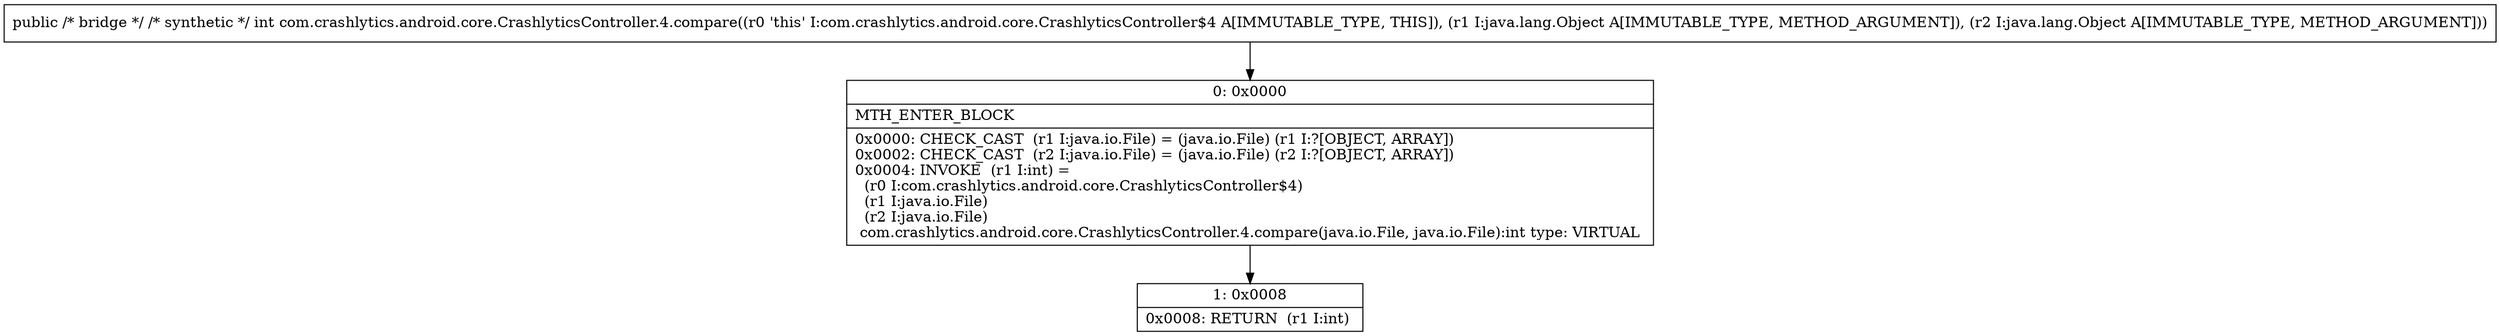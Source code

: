 digraph "CFG forcom.crashlytics.android.core.CrashlyticsController.4.compare(Ljava\/lang\/Object;Ljava\/lang\/Object;)I" {
Node_0 [shape=record,label="{0\:\ 0x0000|MTH_ENTER_BLOCK\l|0x0000: CHECK_CAST  (r1 I:java.io.File) = (java.io.File) (r1 I:?[OBJECT, ARRAY]) \l0x0002: CHECK_CAST  (r2 I:java.io.File) = (java.io.File) (r2 I:?[OBJECT, ARRAY]) \l0x0004: INVOKE  (r1 I:int) = \l  (r0 I:com.crashlytics.android.core.CrashlyticsController$4)\l  (r1 I:java.io.File)\l  (r2 I:java.io.File)\l com.crashlytics.android.core.CrashlyticsController.4.compare(java.io.File, java.io.File):int type: VIRTUAL \l}"];
Node_1 [shape=record,label="{1\:\ 0x0008|0x0008: RETURN  (r1 I:int) \l}"];
MethodNode[shape=record,label="{public \/* bridge *\/ \/* synthetic *\/ int com.crashlytics.android.core.CrashlyticsController.4.compare((r0 'this' I:com.crashlytics.android.core.CrashlyticsController$4 A[IMMUTABLE_TYPE, THIS]), (r1 I:java.lang.Object A[IMMUTABLE_TYPE, METHOD_ARGUMENT]), (r2 I:java.lang.Object A[IMMUTABLE_TYPE, METHOD_ARGUMENT])) }"];
MethodNode -> Node_0;
Node_0 -> Node_1;
}

